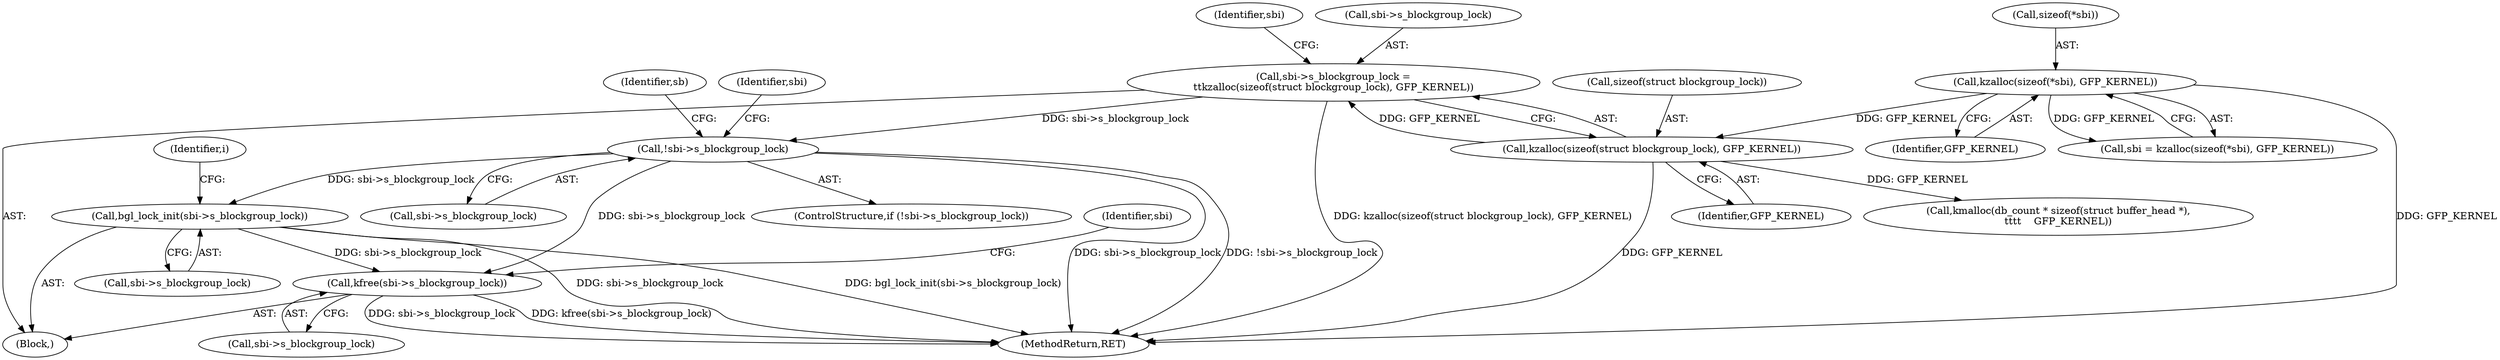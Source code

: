 digraph "0_linux_744692dc059845b2a3022119871846e74d4f6e11_16@API" {
"1002120" [label="(Call,kfree(sbi->s_blockgroup_lock))"];
"1000185" [label="(Call,!sbi->s_blockgroup_lock)"];
"1000176" [label="(Call,sbi->s_blockgroup_lock =\n\t\tkzalloc(sizeof(struct blockgroup_lock), GFP_KERNEL))"];
"1000180" [label="(Call,kzalloc(sizeof(struct blockgroup_lock), GFP_KERNEL))"];
"1000165" [label="(Call,kzalloc(sizeof(*sbi), GFP_KERNEL))"];
"1001217" [label="(Call,bgl_lock_init(sbi->s_blockgroup_lock))"];
"1002121" [label="(Call,sbi->s_blockgroup_lock)"];
"1000180" [label="(Call,kzalloc(sizeof(struct blockgroup_lock), GFP_KERNEL))"];
"1000169" [label="(Identifier,GFP_KERNEL)"];
"1000186" [label="(Call,sbi->s_blockgroup_lock)"];
"1000166" [label="(Call,sizeof(*sbi))"];
"1000184" [label="(ControlStructure,if (!sbi->s_blockgroup_lock))"];
"1001223" [label="(Identifier,i)"];
"1000165" [label="(Call,kzalloc(sizeof(*sbi), GFP_KERNEL))"];
"1001217" [label="(Call,bgl_lock_init(sbi->s_blockgroup_lock))"];
"1000120" [label="(Block,)"];
"1000177" [label="(Call,sbi->s_blockgroup_lock)"];
"1000181" [label="(Call,sizeof(struct blockgroup_lock))"];
"1001218" [label="(Call,sbi->s_blockgroup_lock)"];
"1000191" [label="(Identifier,sbi)"];
"1000187" [label="(Identifier,sbi)"];
"1002120" [label="(Call,kfree(sbi->s_blockgroup_lock))"];
"1000163" [label="(Call,sbi = kzalloc(sizeof(*sbi), GFP_KERNEL))"];
"1000185" [label="(Call,!sbi->s_blockgroup_lock)"];
"1000176" [label="(Call,sbi->s_blockgroup_lock =\n\t\tkzalloc(sizeof(struct blockgroup_lock), GFP_KERNEL))"];
"1000197" [label="(Identifier,sb)"];
"1001188" [label="(Call,kmalloc(db_count * sizeof(struct buffer_head *),\n\t\t\t\t    GFP_KERNEL))"];
"1000183" [label="(Identifier,GFP_KERNEL)"];
"1002125" [label="(Identifier,sbi)"];
"1002129" [label="(MethodReturn,RET)"];
"1002120" -> "1000120"  [label="AST: "];
"1002120" -> "1002121"  [label="CFG: "];
"1002121" -> "1002120"  [label="AST: "];
"1002125" -> "1002120"  [label="CFG: "];
"1002120" -> "1002129"  [label="DDG: sbi->s_blockgroup_lock"];
"1002120" -> "1002129"  [label="DDG: kfree(sbi->s_blockgroup_lock)"];
"1000185" -> "1002120"  [label="DDG: sbi->s_blockgroup_lock"];
"1001217" -> "1002120"  [label="DDG: sbi->s_blockgroup_lock"];
"1000185" -> "1000184"  [label="AST: "];
"1000185" -> "1000186"  [label="CFG: "];
"1000186" -> "1000185"  [label="AST: "];
"1000191" -> "1000185"  [label="CFG: "];
"1000197" -> "1000185"  [label="CFG: "];
"1000185" -> "1002129"  [label="DDG: sbi->s_blockgroup_lock"];
"1000185" -> "1002129"  [label="DDG: !sbi->s_blockgroup_lock"];
"1000176" -> "1000185"  [label="DDG: sbi->s_blockgroup_lock"];
"1000185" -> "1001217"  [label="DDG: sbi->s_blockgroup_lock"];
"1000176" -> "1000120"  [label="AST: "];
"1000176" -> "1000180"  [label="CFG: "];
"1000177" -> "1000176"  [label="AST: "];
"1000180" -> "1000176"  [label="AST: "];
"1000187" -> "1000176"  [label="CFG: "];
"1000176" -> "1002129"  [label="DDG: kzalloc(sizeof(struct blockgroup_lock), GFP_KERNEL)"];
"1000180" -> "1000176"  [label="DDG: GFP_KERNEL"];
"1000180" -> "1000183"  [label="CFG: "];
"1000181" -> "1000180"  [label="AST: "];
"1000183" -> "1000180"  [label="AST: "];
"1000180" -> "1002129"  [label="DDG: GFP_KERNEL"];
"1000165" -> "1000180"  [label="DDG: GFP_KERNEL"];
"1000180" -> "1001188"  [label="DDG: GFP_KERNEL"];
"1000165" -> "1000163"  [label="AST: "];
"1000165" -> "1000169"  [label="CFG: "];
"1000166" -> "1000165"  [label="AST: "];
"1000169" -> "1000165"  [label="AST: "];
"1000163" -> "1000165"  [label="CFG: "];
"1000165" -> "1002129"  [label="DDG: GFP_KERNEL"];
"1000165" -> "1000163"  [label="DDG: GFP_KERNEL"];
"1001217" -> "1000120"  [label="AST: "];
"1001217" -> "1001218"  [label="CFG: "];
"1001218" -> "1001217"  [label="AST: "];
"1001223" -> "1001217"  [label="CFG: "];
"1001217" -> "1002129"  [label="DDG: sbi->s_blockgroup_lock"];
"1001217" -> "1002129"  [label="DDG: bgl_lock_init(sbi->s_blockgroup_lock)"];
}
